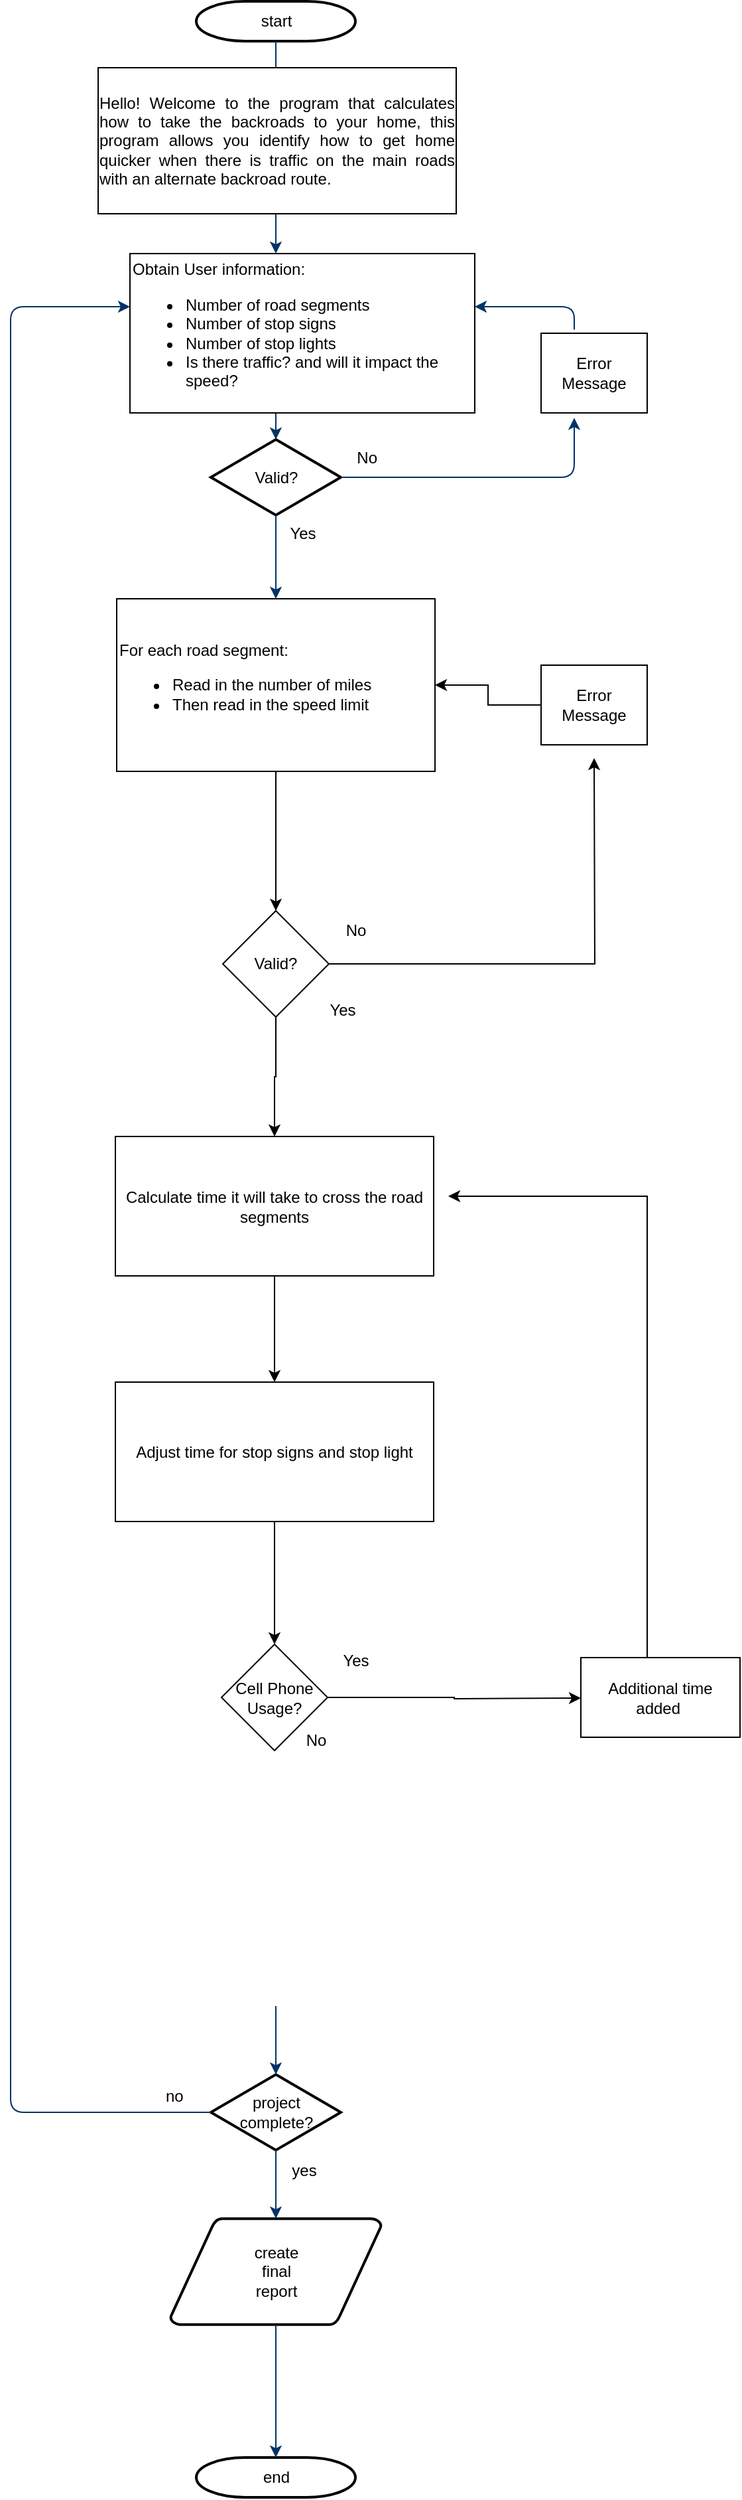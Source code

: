 <mxfile version="21.1.6" type="github">
  <diagram id="6a731a19-8d31-9384-78a2-239565b7b9f0" name="Page-1">
    <mxGraphModel dx="456" dy="1232" grid="1" gridSize="10" guides="1" tooltips="1" connect="1" arrows="1" fold="1" page="1" pageScale="1" pageWidth="1169" pageHeight="827" background="none" math="0" shadow="0">
      <root>
        <mxCell id="0" />
        <mxCell id="1" parent="0" />
        <mxCell id="2" value="start" style="shape=mxgraph.flowchart.terminator;strokeWidth=2;gradientColor=none;gradientDirection=north;fontStyle=0;html=1;" parent="1" vertex="1">
          <mxGeometry x="260" y="60" width="120" height="30" as="geometry" />
        </mxCell>
        <mxCell id="6" value="Valid?" style="shape=mxgraph.flowchart.decision;strokeWidth=2;gradientColor=none;gradientDirection=north;fontStyle=0;html=1;" parent="1" vertex="1">
          <mxGeometry x="271" y="390" width="98" height="57" as="geometry" />
        </mxCell>
        <mxCell id="7" style="fontStyle=1;strokeColor=#003366;strokeWidth=1;html=1;" parent="1" source="2" edge="1">
          <mxGeometry relative="1" as="geometry">
            <mxPoint x="320" y="130" as="targetPoint" />
          </mxGeometry>
        </mxCell>
        <mxCell id="8" style="fontStyle=1;strokeColor=#003366;strokeWidth=1;html=1;" parent="1" edge="1">
          <mxGeometry relative="1" as="geometry">
            <mxPoint x="320" y="210" as="sourcePoint" />
            <mxPoint x="320" y="250" as="targetPoint" />
          </mxGeometry>
        </mxCell>
        <mxCell id="9" style="entryX=0.5;entryY=0;entryPerimeter=0;fontStyle=1;strokeColor=#003366;strokeWidth=1;html=1;" parent="1" target="6" edge="1">
          <mxGeometry relative="1" as="geometry">
            <mxPoint x="320" y="370" as="sourcePoint" />
          </mxGeometry>
        </mxCell>
        <mxCell id="10" value="" style="edgeStyle=elbowEdgeStyle;elbow=horizontal;entryX=0.5;entryY=0.91;entryPerimeter=0;exitX=1;exitY=0.5;exitPerimeter=0;fontStyle=1;strokeColor=#003366;strokeWidth=1;html=1;" parent="1" source="6" edge="1">
          <mxGeometry x="381" y="28.5" width="100" height="100" as="geometry">
            <mxPoint x="750" y="447" as="sourcePoint" />
            <mxPoint x="545" y="373.71" as="targetPoint" />
            <Array as="points">
              <mxPoint x="545" y="400" />
            </Array>
          </mxGeometry>
        </mxCell>
        <mxCell id="11" value="No&amp;nbsp;" style="text;fontStyle=0;html=1;strokeColor=none;gradientColor=none;fillColor=none;strokeWidth=2;align=center;" parent="1" vertex="1">
          <mxGeometry x="370" y="390" width="40" height="26" as="geometry" />
        </mxCell>
        <mxCell id="12" value="" style="edgeStyle=elbowEdgeStyle;elbow=horizontal;fontColor=#001933;fontStyle=1;strokeColor=#003366;strokeWidth=1;html=1;" parent="1" source="6" edge="1">
          <mxGeometry width="100" height="100" as="geometry">
            <mxPoint y="100" as="sourcePoint" />
            <mxPoint x="320" y="510" as="targetPoint" />
          </mxGeometry>
        </mxCell>
        <mxCell id="14" value="Yes" style="text;fontStyle=0;html=1;strokeColor=none;gradientColor=none;fillColor=none;strokeWidth=2;align=center;" parent="1" vertex="1">
          <mxGeometry x="320" y="447" width="40" height="26" as="geometry" />
        </mxCell>
        <mxCell id="37" value="project&#xa;complete?" style="shape=mxgraph.flowchart.decision;strokeWidth=2;gradientColor=none;gradientDirection=north;fontStyle=0;html=1;" parent="1" vertex="1">
          <mxGeometry x="271" y="1621.5" width="98" height="57" as="geometry" />
        </mxCell>
        <mxCell id="38" value="create&#xa;final&#xa;report" style="shape=mxgraph.flowchart.data;strokeWidth=2;gradientColor=none;gradientDirection=north;fontStyle=0;html=1;" parent="1" vertex="1">
          <mxGeometry x="240.5" y="1730" width="159" height="80" as="geometry" />
        </mxCell>
        <mxCell id="40" value="end" style="shape=mxgraph.flowchart.terminator;strokeWidth=2;gradientColor=none;gradientDirection=north;fontStyle=0;html=1;" parent="1" vertex="1">
          <mxGeometry x="260" y="1910" width="120" height="30" as="geometry" />
        </mxCell>
        <mxCell id="41" value="" style="edgeStyle=elbowEdgeStyle;elbow=vertical;exitX=0.5;exitY=1;exitPerimeter=0;entryX=0.5;entryY=0;entryPerimeter=0;fontStyle=1;strokeColor=#003366;strokeWidth=1;html=1;" parent="1" target="37" edge="1">
          <mxGeometry width="100" height="100" as="geometry">
            <mxPoint x="320" y="1570" as="sourcePoint" />
            <mxPoint x="100" as="targetPoint" />
          </mxGeometry>
        </mxCell>
        <mxCell id="42" value="" style="edgeStyle=elbowEdgeStyle;elbow=vertical;exitX=0.5;exitY=1;exitPerimeter=0;entryX=0.5;entryY=0;entryPerimeter=0;fontStyle=1;strokeColor=#003366;strokeWidth=1;html=1;" parent="1" source="37" target="38" edge="1">
          <mxGeometry width="100" height="100" as="geometry">
            <mxPoint y="100" as="sourcePoint" />
            <mxPoint x="100" as="targetPoint" />
          </mxGeometry>
        </mxCell>
        <mxCell id="43" value="" style="edgeStyle=elbowEdgeStyle;elbow=vertical;exitX=0.5;exitY=1;exitPerimeter=0;entryX=0.5;entryY=0;entryPerimeter=0;fontStyle=1;strokeColor=#003366;strokeWidth=1;html=1;" parent="1" source="38" target="40" edge="1">
          <mxGeometry width="100" height="100" as="geometry">
            <mxPoint y="100" as="sourcePoint" />
            <mxPoint x="100" as="targetPoint" />
          </mxGeometry>
        </mxCell>
        <mxCell id="52" value="" style="edgeStyle=elbowEdgeStyle;elbow=horizontal;exitX=0.5;exitY=0.09;exitPerimeter=0;fontStyle=1;strokeColor=#003366;strokeWidth=1;html=1;" parent="1" edge="1">
          <mxGeometry width="100" height="100" as="geometry">
            <mxPoint x="545" y="307.29" as="sourcePoint" />
            <mxPoint x="470" y="290" as="targetPoint" />
            <Array as="points">
              <mxPoint x="545" y="300" />
            </Array>
          </mxGeometry>
        </mxCell>
        <mxCell id="53" value="yes" style="text;fontStyle=0;html=1;strokeColor=none;gradientColor=none;fillColor=none;strokeWidth=2;align=center;" parent="1" vertex="1">
          <mxGeometry x="321" y="1680" width="40" height="26" as="geometry" />
        </mxCell>
        <mxCell id="54" value="" style="edgeStyle=elbowEdgeStyle;elbow=horizontal;exitX=0;exitY=0.5;exitPerimeter=0;fontStyle=1;strokeColor=#003366;strokeWidth=1;html=1;" parent="1" source="37" edge="1">
          <mxGeometry width="100" height="100" as="geometry">
            <mxPoint y="100" as="sourcePoint" />
            <mxPoint x="210" y="290" as="targetPoint" />
            <Array as="points">
              <mxPoint x="120" y="970" />
            </Array>
          </mxGeometry>
        </mxCell>
        <mxCell id="55" value="no" style="text;fontStyle=0;html=1;strokeColor=none;gradientColor=none;fillColor=none;strokeWidth=2;" parent="1" vertex="1">
          <mxGeometry x="235" y="1624" width="40" height="26" as="geometry" />
        </mxCell>
        <mxCell id="8lVlhjEjlU-fLV_xGfdB-55" value="&lt;br&gt;		&lt;br&gt;	&lt;br&gt;&lt;div style=&quot;text-align: justify;&quot;&gt;&lt;span style=&quot;background-color: initial;&quot;&gt;Hello! Welcome to the program that calculates how to take the backroads to&amp;nbsp;&lt;/span&gt;&lt;span style=&quot;background-color: initial;&quot;&gt;your home, this program allows you identify how to get home quicker when there is&amp;nbsp;&lt;/span&gt;&lt;span style=&quot;background-color: initial;&quot;&gt;traffic on the main roads with an alternate backroad route.&amp;nbsp;&lt;/span&gt;&lt;/div&gt;&lt;div style=&quot;line-height: 120%;&quot; title=&quot;Page 1&quot; class=&quot;page&quot;&gt;&lt;div class=&quot;layoutArea&quot;&gt;&lt;div class=&quot;column&quot;&gt;&lt;br&gt;				&lt;/div&gt;&lt;br&gt;			&lt;/div&gt;&lt;br&gt;		&lt;/div&gt;" style="rounded=0;whiteSpace=wrap;html=1;align=center;labelPosition=center;verticalLabelPosition=middle;verticalAlign=middle;" vertex="1" parent="1">
          <mxGeometry x="186" y="110" width="270" height="110" as="geometry" />
        </mxCell>
        <mxCell id="8lVlhjEjlU-fLV_xGfdB-57" value="Obtain User information:&amp;nbsp;&lt;br&gt;&lt;ul&gt;&lt;li&gt;Number of road segments&lt;/li&gt;&lt;li&gt;Number of stop signs&lt;/li&gt;&lt;li&gt;Number of stop lights&lt;/li&gt;&lt;li&gt;Is there traffic? and will it impact the speed?&lt;/li&gt;&lt;/ul&gt;" style="rounded=0;whiteSpace=wrap;html=1;align=left;" vertex="1" parent="1">
          <mxGeometry x="210" y="250" width="260" height="120" as="geometry" />
        </mxCell>
        <mxCell id="8lVlhjEjlU-fLV_xGfdB-60" value="Error Message" style="rounded=0;whiteSpace=wrap;html=1;" vertex="1" parent="1">
          <mxGeometry x="520" y="310" width="80" height="60" as="geometry" />
        </mxCell>
        <mxCell id="8lVlhjEjlU-fLV_xGfdB-68" value="" style="edgeStyle=orthogonalEdgeStyle;rounded=0;orthogonalLoop=1;jettySize=auto;html=1;" edge="1" parent="1" source="8lVlhjEjlU-fLV_xGfdB-61" target="8lVlhjEjlU-fLV_xGfdB-67">
          <mxGeometry relative="1" as="geometry" />
        </mxCell>
        <mxCell id="8lVlhjEjlU-fLV_xGfdB-61" value="For each road segment:&lt;br&gt;&lt;ul&gt;&lt;li&gt;Read in the number of miles&lt;/li&gt;&lt;li&gt;Then read in the speed limit&lt;/li&gt;&lt;/ul&gt;" style="rounded=0;whiteSpace=wrap;html=1;align=left;" vertex="1" parent="1">
          <mxGeometry x="200" y="510" width="240" height="130" as="geometry" />
        </mxCell>
        <mxCell id="8lVlhjEjlU-fLV_xGfdB-73" value="" style="edgeStyle=orthogonalEdgeStyle;rounded=0;orthogonalLoop=1;jettySize=auto;html=1;" edge="1" parent="1" source="8lVlhjEjlU-fLV_xGfdB-64" target="8lVlhjEjlU-fLV_xGfdB-61">
          <mxGeometry relative="1" as="geometry" />
        </mxCell>
        <mxCell id="8lVlhjEjlU-fLV_xGfdB-64" value="Error Message" style="rounded=0;whiteSpace=wrap;html=1;" vertex="1" parent="1">
          <mxGeometry x="520" y="560" width="80" height="60" as="geometry" />
        </mxCell>
        <mxCell id="8lVlhjEjlU-fLV_xGfdB-70" value="" style="edgeStyle=orthogonalEdgeStyle;rounded=0;orthogonalLoop=1;jettySize=auto;html=1;" edge="1" parent="1" source="8lVlhjEjlU-fLV_xGfdB-67">
          <mxGeometry relative="1" as="geometry">
            <mxPoint x="560" y="630" as="targetPoint" />
          </mxGeometry>
        </mxCell>
        <mxCell id="8lVlhjEjlU-fLV_xGfdB-75" value="" style="edgeStyle=orthogonalEdgeStyle;rounded=0;orthogonalLoop=1;jettySize=auto;html=1;" edge="1" parent="1" source="8lVlhjEjlU-fLV_xGfdB-67" target="8lVlhjEjlU-fLV_xGfdB-74">
          <mxGeometry relative="1" as="geometry" />
        </mxCell>
        <mxCell id="8lVlhjEjlU-fLV_xGfdB-67" value="Valid?" style="rhombus;whiteSpace=wrap;html=1;align=center;rounded=0;" vertex="1" parent="1">
          <mxGeometry x="280" y="745" width="80" height="80" as="geometry" />
        </mxCell>
        <mxCell id="8lVlhjEjlU-fLV_xGfdB-71" value="No" style="text;html=1;align=center;verticalAlign=middle;resizable=0;points=[];autosize=1;strokeColor=none;fillColor=none;" vertex="1" parent="1">
          <mxGeometry x="360" y="745" width="40" height="30" as="geometry" />
        </mxCell>
        <mxCell id="8lVlhjEjlU-fLV_xGfdB-72" value="Yes" style="text;html=1;align=center;verticalAlign=middle;resizable=0;points=[];autosize=1;strokeColor=none;fillColor=none;" vertex="1" parent="1">
          <mxGeometry x="350" y="805" width="40" height="30" as="geometry" />
        </mxCell>
        <mxCell id="8lVlhjEjlU-fLV_xGfdB-77" value="" style="edgeStyle=orthogonalEdgeStyle;rounded=0;orthogonalLoop=1;jettySize=auto;html=1;" edge="1" parent="1" source="8lVlhjEjlU-fLV_xGfdB-74" target="8lVlhjEjlU-fLV_xGfdB-76">
          <mxGeometry relative="1" as="geometry" />
        </mxCell>
        <mxCell id="8lVlhjEjlU-fLV_xGfdB-74" value="Calculate time it will take to cross the road segments" style="whiteSpace=wrap;html=1;rounded=0;" vertex="1" parent="1">
          <mxGeometry x="199" y="915" width="240" height="105" as="geometry" />
        </mxCell>
        <mxCell id="8lVlhjEjlU-fLV_xGfdB-79" value="" style="edgeStyle=orthogonalEdgeStyle;rounded=0;orthogonalLoop=1;jettySize=auto;html=1;" edge="1" parent="1" source="8lVlhjEjlU-fLV_xGfdB-76" target="8lVlhjEjlU-fLV_xGfdB-78">
          <mxGeometry relative="1" as="geometry" />
        </mxCell>
        <mxCell id="8lVlhjEjlU-fLV_xGfdB-76" value="Adjust time for stop signs and stop light" style="whiteSpace=wrap;html=1;rounded=0;" vertex="1" parent="1">
          <mxGeometry x="199" y="1100" width="240" height="105" as="geometry" />
        </mxCell>
        <mxCell id="8lVlhjEjlU-fLV_xGfdB-86" value="" style="edgeStyle=orthogonalEdgeStyle;rounded=0;orthogonalLoop=1;jettySize=auto;html=1;" edge="1" parent="1" source="8lVlhjEjlU-fLV_xGfdB-78">
          <mxGeometry relative="1" as="geometry">
            <mxPoint x="550" y="1338" as="targetPoint" />
          </mxGeometry>
        </mxCell>
        <mxCell id="8lVlhjEjlU-fLV_xGfdB-78" value="Cell Phone Usage?" style="rhombus;whiteSpace=wrap;html=1;rounded=0;" vertex="1" parent="1">
          <mxGeometry x="279" y="1297.5" width="80" height="80" as="geometry" />
        </mxCell>
        <mxCell id="8lVlhjEjlU-fLV_xGfdB-80" value="No" style="text;html=1;align=center;verticalAlign=middle;resizable=0;points=[];autosize=1;strokeColor=none;fillColor=none;" vertex="1" parent="1">
          <mxGeometry x="330" y="1355" width="40" height="30" as="geometry" />
        </mxCell>
        <mxCell id="8lVlhjEjlU-fLV_xGfdB-81" value="Yes" style="text;html=1;align=center;verticalAlign=middle;resizable=0;points=[];autosize=1;strokeColor=none;fillColor=none;" vertex="1" parent="1">
          <mxGeometry x="360" y="1295" width="40" height="30" as="geometry" />
        </mxCell>
        <mxCell id="8lVlhjEjlU-fLV_xGfdB-87" value="Additional time added&amp;nbsp;" style="rounded=0;whiteSpace=wrap;html=1;" vertex="1" parent="1">
          <mxGeometry x="550" y="1307.5" width="120" height="60" as="geometry" />
        </mxCell>
        <mxCell id="8lVlhjEjlU-fLV_xGfdB-91" value="" style="endArrow=classic;html=1;rounded=0;" edge="1" parent="1">
          <mxGeometry width="50" height="50" relative="1" as="geometry">
            <mxPoint x="600" y="1307.5" as="sourcePoint" />
            <mxPoint x="450" y="960" as="targetPoint" />
            <Array as="points">
              <mxPoint x="600" y="960" />
            </Array>
          </mxGeometry>
        </mxCell>
      </root>
    </mxGraphModel>
  </diagram>
</mxfile>
